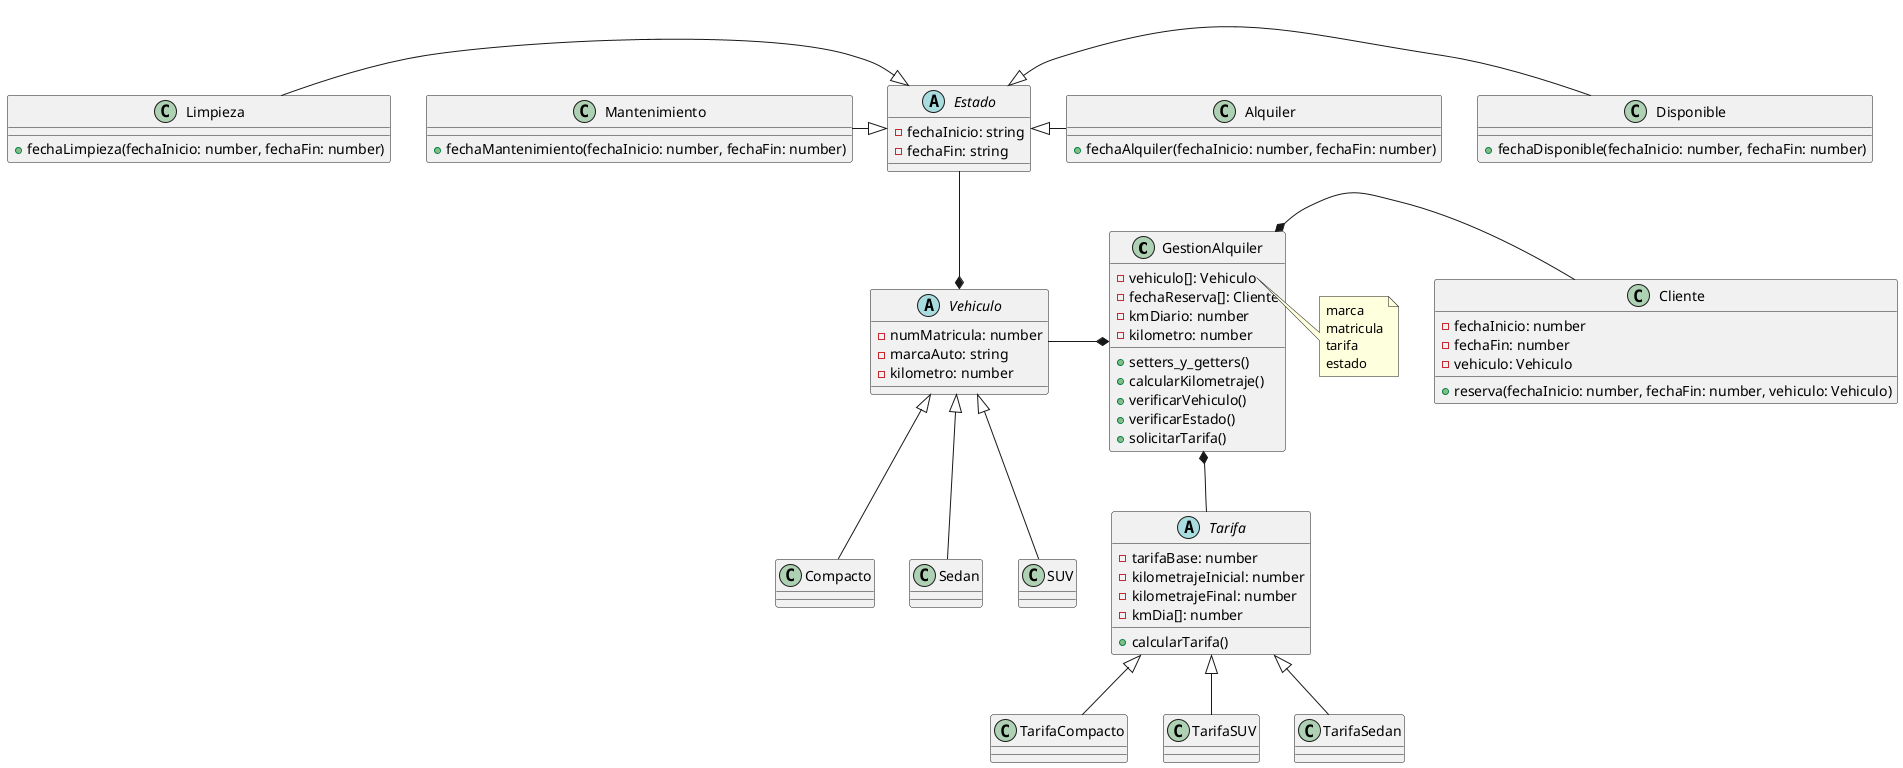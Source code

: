 @startuml practico

class GestionAlquiler{
    - vehiculo[]: Vehiculo
    - fechaReserva[]: Cliente
    - kmDiario: number
    - kilometro: number
    + setters_y_getters()
    + calcularKilometraje()
    + verificarVehiculo()
    + verificarEstado()
    + solicitarTarifa()
}

abstract class Estado{
    - fechaInicio: string
    - fechaFin: string
}

class Mantenimiento{
    + fechaMantenimiento(fechaInicio: number, fechaFin: number)
}

class Limpieza{
    + fechaLimpieza(fechaInicio: number, fechaFin: number)
}
class Alquiler{
    + fechaAlquiler(fechaInicio: number, fechaFin: number)
}

class Disponible{ 
    + fechaDisponible(fechaInicio: number, fechaFin: number)
}

class Cliente{
    - fechaInicio: number
    - fechaFin: number
    - vehiculo: Vehiculo
    + reserva(fechaInicio: number, fechaFin: number, vehiculo: Vehiculo)
}

abstract class Vehiculo{
    - numMatricula: number
    - marcaAuto: string
    - kilometro: number
}

class Compacto extends Vehiculo{

}

class Sedan extends Vehiculo{

}

class SUV extends Vehiculo{

}

abstract class Tarifa{
    - tarifaBase: number
    - kilometrajeInicial: number
    - kilometrajeFinal: number
    - kmDia[]: number
    + calcularTarifa()
}

class TarifaCompacto extends Tarifa{

}
class TarifaSUV extends Tarifa{

}
class TarifaSedan extends Tarifa{

}

Vehiculo *-u- Estado
GestionAlquiler *-r- Cliente
GestionAlquiler *-l- Vehiculo
GestionAlquiler *-d- Tarifa
Estado <|-l- Mantenimiento
Estado <|-l- Limpieza
Estado <|-r- Disponible
Estado <|-r- Alquiler

note left of Vehiculo::calculoTarifa
compacto:
    const base = 30 * dias;
Sedan:
    exceso = 0.25 * kilometro;
    const base = (50 * dias) + exceso;
    
SUV:
    const base = 95 * dias;
end note
note right of GestionAlquiler::vehiculo[]
    marca
    matricula
    tarifa
    estado
end note
@enduml
